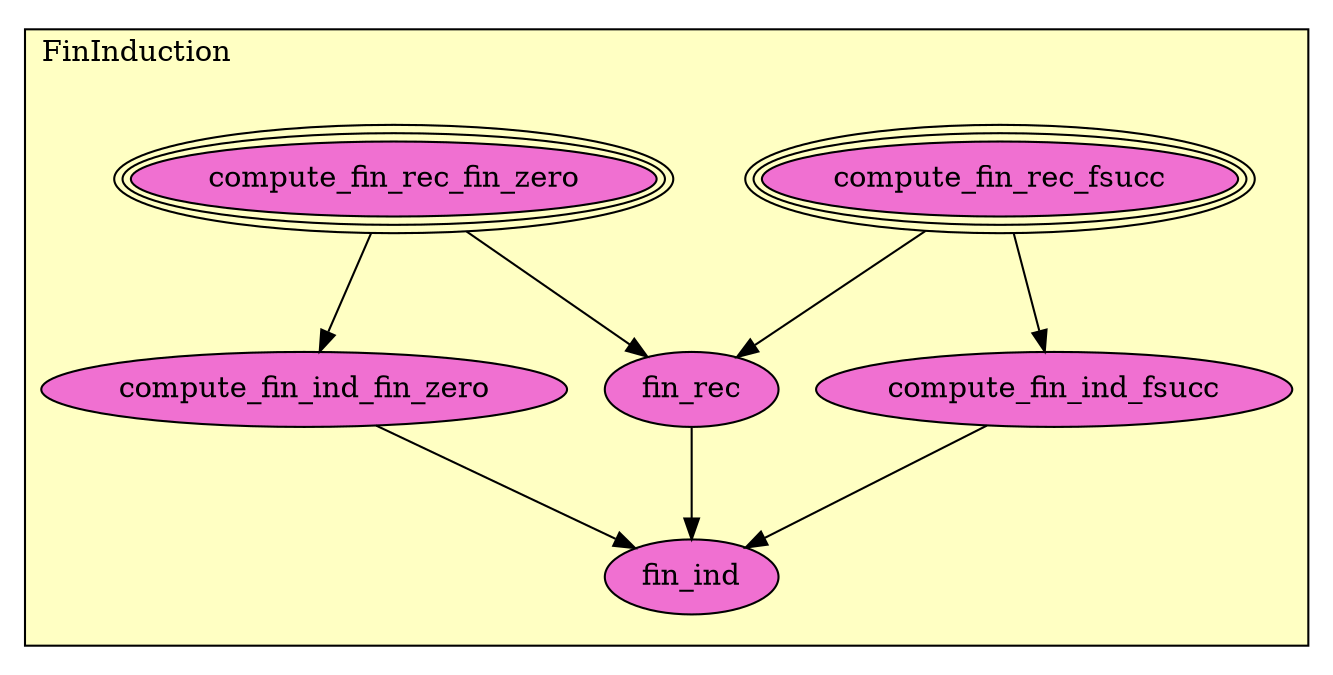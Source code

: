 digraph HoTT_Spaces_Finite_FinInduction {
  graph [ratio=0.5]
  node [style=filled]
FinInduction_compute_fin_rec_fsucc [label="compute_fin_rec_fsucc", URL=<FinInduction.html#compute_fin_rec_fsucc>, peripheries=3, fillcolor="#F070D1"] ;
FinInduction_compute_fin_rec_fin_zero [label="compute_fin_rec_fin_zero", URL=<FinInduction.html#compute_fin_rec_fin_zero>, peripheries=3, fillcolor="#F070D1"] ;
FinInduction_fin_rec [label="fin_rec", URL=<FinInduction.html#fin_rec>, fillcolor="#F070D1"] ;
FinInduction_compute_fin_ind_fsucc [label="compute_fin_ind_fsucc", URL=<FinInduction.html#compute_fin_ind_fsucc>, fillcolor="#F070D1"] ;
FinInduction_compute_fin_ind_fin_zero [label="compute_fin_ind_fin_zero", URL=<FinInduction.html#compute_fin_ind_fin_zero>, fillcolor="#F070D1"] ;
FinInduction_fin_ind [label="fin_ind", URL=<FinInduction.html#fin_ind>, fillcolor="#F070D1"] ;
  FinInduction_compute_fin_rec_fsucc -> FinInduction_fin_rec [] ;
  FinInduction_compute_fin_rec_fsucc -> FinInduction_compute_fin_ind_fsucc [] ;
  FinInduction_compute_fin_rec_fin_zero -> FinInduction_fin_rec [] ;
  FinInduction_compute_fin_rec_fin_zero -> FinInduction_compute_fin_ind_fin_zero [] ;
  FinInduction_fin_rec -> FinInduction_fin_ind [] ;
  FinInduction_compute_fin_ind_fsucc -> FinInduction_fin_ind [] ;
  FinInduction_compute_fin_ind_fin_zero -> FinInduction_fin_ind [] ;
subgraph cluster_FinInduction { label="FinInduction"; fillcolor="#FFFFC3"; labeljust=l; style=filled 
FinInduction_fin_ind; FinInduction_compute_fin_ind_fin_zero; FinInduction_compute_fin_ind_fsucc; FinInduction_fin_rec; FinInduction_compute_fin_rec_fin_zero; FinInduction_compute_fin_rec_fsucc; };
} /* END */

